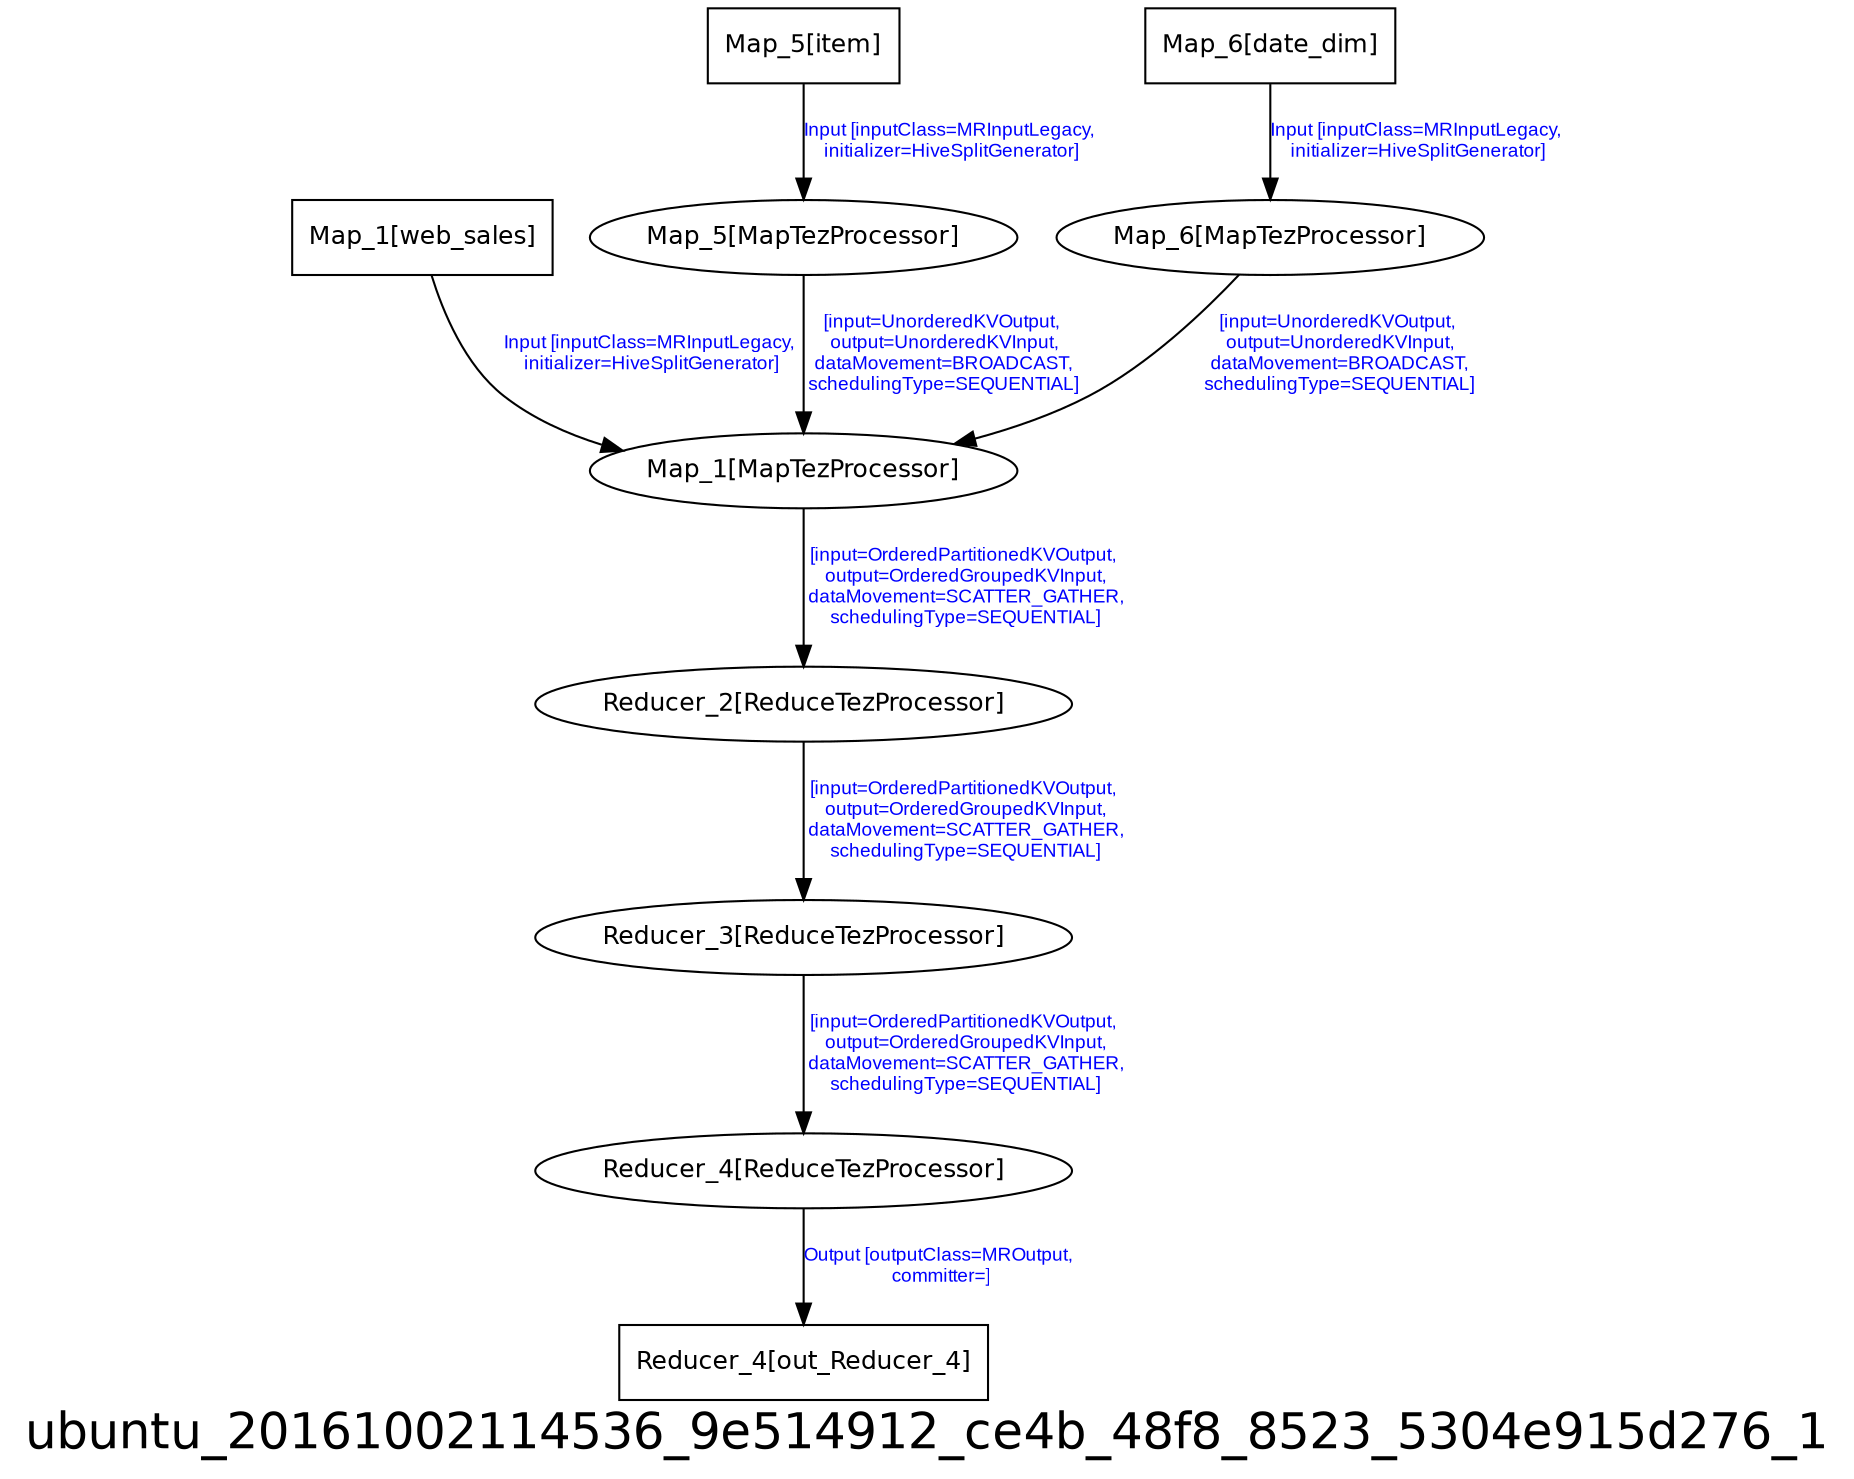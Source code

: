 digraph ubuntu_20161002114536_9e514912_ce4b_48f8_8523_5304e915d276_1 {
graph [ label="ubuntu_20161002114536_9e514912_ce4b_48f8_8523_5304e915d276_1", fontsize=24, fontname=Helvetica];
node [fontsize=12, fontname=Helvetica];
edge [fontsize=9, fontcolor=blue, fontname=Arial];
"ubuntu_20161002114536_9e514912_ce4b_48f8_8523_5304e915d276_1.Map_1_web_sales" [ label = "Map_1[web_sales]", shape = "box" ];
"ubuntu_20161002114536_9e514912_ce4b_48f8_8523_5304e915d276_1.Map_1_web_sales" -> "ubuntu_20161002114536_9e514912_ce4b_48f8_8523_5304e915d276_1.Map_1" [ label = "Input [inputClass=MRInputLegacy,\n initializer=HiveSplitGenerator]" ];
"ubuntu_20161002114536_9e514912_ce4b_48f8_8523_5304e915d276_1.Map_1" [ label = "Map_1[MapTezProcessor]" ];
"ubuntu_20161002114536_9e514912_ce4b_48f8_8523_5304e915d276_1.Map_1" -> "ubuntu_20161002114536_9e514912_ce4b_48f8_8523_5304e915d276_1.Reducer_2" [ label = "[input=OrderedPartitionedKVOutput,\n output=OrderedGroupedKVInput,\n dataMovement=SCATTER_GATHER,\n schedulingType=SEQUENTIAL]" ];
"ubuntu_20161002114536_9e514912_ce4b_48f8_8523_5304e915d276_1.Reducer_3" [ label = "Reducer_3[ReduceTezProcessor]" ];
"ubuntu_20161002114536_9e514912_ce4b_48f8_8523_5304e915d276_1.Reducer_3" -> "ubuntu_20161002114536_9e514912_ce4b_48f8_8523_5304e915d276_1.Reducer_4" [ label = "[input=OrderedPartitionedKVOutput,\n output=OrderedGroupedKVInput,\n dataMovement=SCATTER_GATHER,\n schedulingType=SEQUENTIAL]" ];
"ubuntu_20161002114536_9e514912_ce4b_48f8_8523_5304e915d276_1.Map_5_item" [ label = "Map_5[item]", shape = "box" ];
"ubuntu_20161002114536_9e514912_ce4b_48f8_8523_5304e915d276_1.Map_5_item" -> "ubuntu_20161002114536_9e514912_ce4b_48f8_8523_5304e915d276_1.Map_5" [ label = "Input [inputClass=MRInputLegacy,\n initializer=HiveSplitGenerator]" ];
"ubuntu_20161002114536_9e514912_ce4b_48f8_8523_5304e915d276_1.Map_6_date_dim" [ label = "Map_6[date_dim]", shape = "box" ];
"ubuntu_20161002114536_9e514912_ce4b_48f8_8523_5304e915d276_1.Map_6_date_dim" -> "ubuntu_20161002114536_9e514912_ce4b_48f8_8523_5304e915d276_1.Map_6" [ label = "Input [inputClass=MRInputLegacy,\n initializer=HiveSplitGenerator]" ];
"ubuntu_20161002114536_9e514912_ce4b_48f8_8523_5304e915d276_1.Map_6" [ label = "Map_6[MapTezProcessor]" ];
"ubuntu_20161002114536_9e514912_ce4b_48f8_8523_5304e915d276_1.Map_6" -> "ubuntu_20161002114536_9e514912_ce4b_48f8_8523_5304e915d276_1.Map_1" [ label = "[input=UnorderedKVOutput,\n output=UnorderedKVInput,\n dataMovement=BROADCAST,\n schedulingType=SEQUENTIAL]" ];
"ubuntu_20161002114536_9e514912_ce4b_48f8_8523_5304e915d276_1.Map_5" [ label = "Map_5[MapTezProcessor]" ];
"ubuntu_20161002114536_9e514912_ce4b_48f8_8523_5304e915d276_1.Map_5" -> "ubuntu_20161002114536_9e514912_ce4b_48f8_8523_5304e915d276_1.Map_1" [ label = "[input=UnorderedKVOutput,\n output=UnorderedKVInput,\n dataMovement=BROADCAST,\n schedulingType=SEQUENTIAL]" ];
"ubuntu_20161002114536_9e514912_ce4b_48f8_8523_5304e915d276_1.Reducer_4_out_Reducer_4" [ label = "Reducer_4[out_Reducer_4]", shape = "box" ];
"ubuntu_20161002114536_9e514912_ce4b_48f8_8523_5304e915d276_1.Reducer_2" [ label = "Reducer_2[ReduceTezProcessor]" ];
"ubuntu_20161002114536_9e514912_ce4b_48f8_8523_5304e915d276_1.Reducer_2" -> "ubuntu_20161002114536_9e514912_ce4b_48f8_8523_5304e915d276_1.Reducer_3" [ label = "[input=OrderedPartitionedKVOutput,\n output=OrderedGroupedKVInput,\n dataMovement=SCATTER_GATHER,\n schedulingType=SEQUENTIAL]" ];
"ubuntu_20161002114536_9e514912_ce4b_48f8_8523_5304e915d276_1.Reducer_4" [ label = "Reducer_4[ReduceTezProcessor]" ];
"ubuntu_20161002114536_9e514912_ce4b_48f8_8523_5304e915d276_1.Reducer_4" -> "ubuntu_20161002114536_9e514912_ce4b_48f8_8523_5304e915d276_1.Reducer_4_out_Reducer_4" [ label = "Output [outputClass=MROutput,\n committer=]" ];
}
